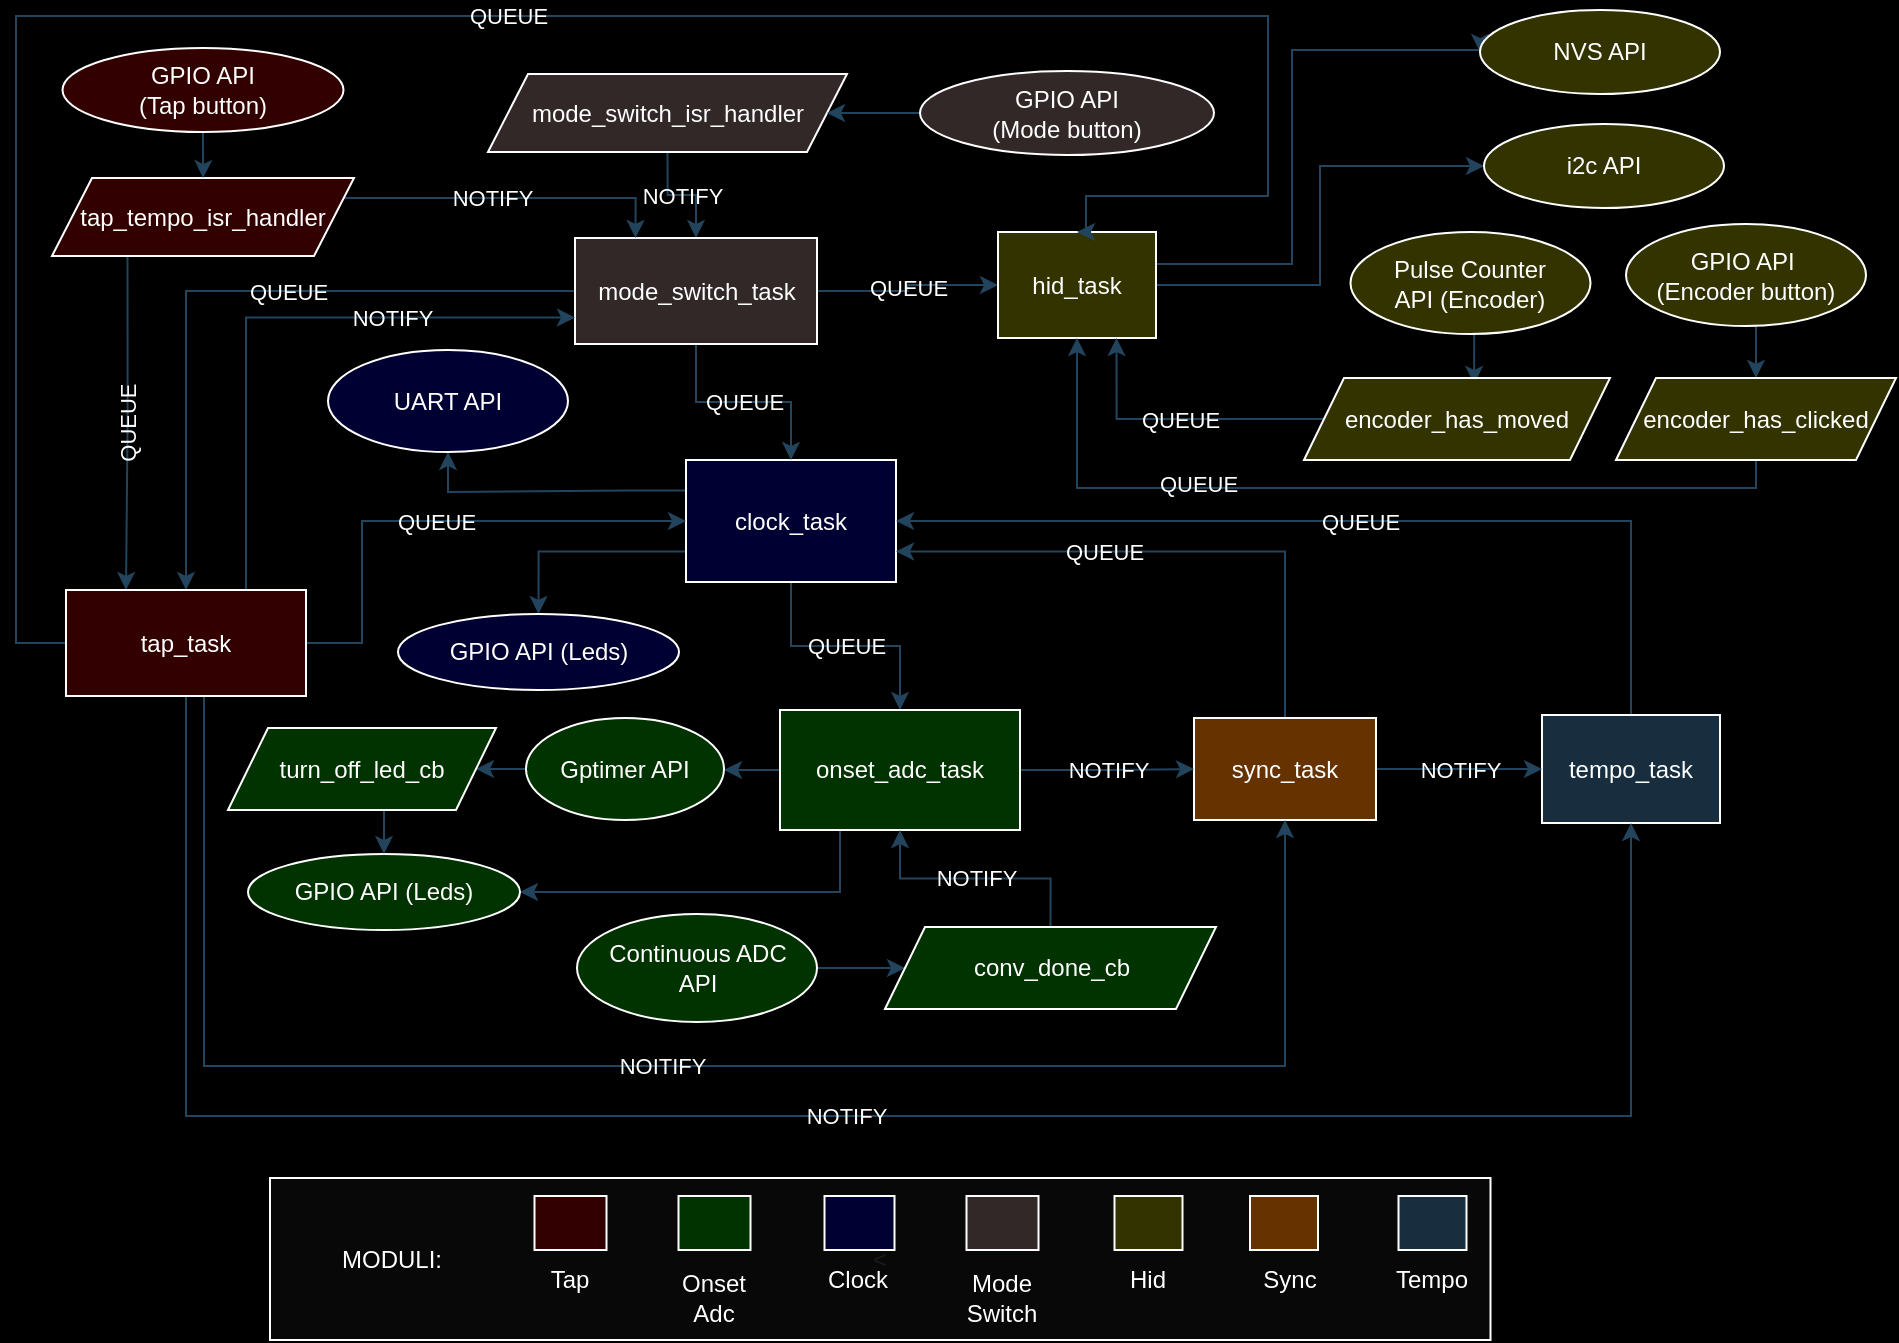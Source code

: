 <mxfile version="21.7.2" type="github">
  <diagram name="Page-1" id="CPWN5bza4g_s-4rd5Nbc">
    <mxGraphModel dx="1498" dy="1018" grid="0" gridSize="9" guides="1" tooltips="1" connect="1" arrows="1" fold="1" page="0" pageScale="1" pageWidth="850" pageHeight="1100" background="#000000" math="0" shadow="0">
      <root>
        <mxCell id="0" />
        <mxCell id="1" parent="0" />
        <mxCell id="bAQgO3kXSDWkhejjoUh2-17" value="&amp;lt;" style="rounded=0;whiteSpace=wrap;html=1;fontColor=#1A1A1A;fillColor=#080808;strokeColor=#FFFFFF;" parent="1" vertex="1">
          <mxGeometry x="44" y="509" width="610.25" height="81" as="geometry" />
        </mxCell>
        <mxCell id="1VQwGabYHdRYnuA2fcr5-16" value="QUEUE" style="edgeStyle=orthogonalEdgeStyle;rounded=0;orthogonalLoop=1;jettySize=auto;html=1;exitX=0.5;exitY=1;exitDx=0;exitDy=0;entryX=0.5;entryY=0;entryDx=0;entryDy=0;labelBackgroundColor=none;fontColor=#FFFFFF;strokeColor=#23445D;" parent="1" source="xJE35Gng4KRntIkckdr7-1" target="xJE35Gng4KRntIkckdr7-5" edge="1">
          <mxGeometry relative="1" as="geometry" />
        </mxCell>
        <mxCell id="1VQwGabYHdRYnuA2fcr5-43" style="edgeStyle=orthogonalEdgeStyle;rounded=0;orthogonalLoop=1;jettySize=auto;html=1;exitX=0;exitY=0.25;exitDx=0;exitDy=0;entryX=0.5;entryY=1;entryDx=0;entryDy=0;labelBackgroundColor=none;fontColor=#FFFFFF;strokeColor=#23445D;" parent="1" source="xJE35Gng4KRntIkckdr7-1" target="1VQwGabYHdRYnuA2fcr5-27" edge="1">
          <mxGeometry relative="1" as="geometry" />
        </mxCell>
        <mxCell id="HniZu6v92CHcr_uCVzVA-16" style="edgeStyle=orthogonalEdgeStyle;rounded=0;orthogonalLoop=1;jettySize=auto;html=1;exitX=0;exitY=0.75;exitDx=0;exitDy=0;entryX=0.5;entryY=0;entryDx=0;entryDy=0;labelBackgroundColor=none;fontColor=#FFFFFF;strokeColor=#23445D;" parent="1" source="xJE35Gng4KRntIkckdr7-1" target="1VQwGabYHdRYnuA2fcr5-17" edge="1">
          <mxGeometry relative="1" as="geometry" />
        </mxCell>
        <mxCell id="xJE35Gng4KRntIkckdr7-1" value="clock_task" style="rounded=0;whiteSpace=wrap;html=1;labelBackgroundColor=none;fontColor=#FFFFFF;fillColor=#000033;strokeColor=#FFFFFF;" parent="1" vertex="1">
          <mxGeometry x="252" y="150" width="105" height="61" as="geometry" />
        </mxCell>
        <mxCell id="xJE35Gng4KRntIkckdr7-19" value="QUEUE" style="edgeStyle=orthogonalEdgeStyle;rounded=0;orthogonalLoop=1;jettySize=auto;html=1;exitX=1;exitY=0.5;exitDx=0;exitDy=0;entryX=0;entryY=0.5;entryDx=0;entryDy=0;labelBackgroundColor=none;fontColor=#FFFFFF;strokeColor=#23445D;" parent="1" source="1VQwGabYHdRYnuA2fcr5-2" target="xJE35Gng4KRntIkckdr7-6" edge="1">
          <mxGeometry relative="1" as="geometry" />
        </mxCell>
        <mxCell id="1VQwGabYHdRYnuA2fcr5-3" value="NOTIFY" style="edgeStyle=orthogonalEdgeStyle;rounded=0;orthogonalLoop=1;jettySize=auto;html=1;exitX=0.5;exitY=1;exitDx=0;exitDy=0;labelBackgroundColor=none;fontColor=#FFFFFF;strokeColor=#23445D;" parent="1" source="xJE35Gng4KRntIkckdr7-2" target="1VQwGabYHdRYnuA2fcr5-2" edge="1">
          <mxGeometry relative="1" as="geometry" />
        </mxCell>
        <mxCell id="xJE35Gng4KRntIkckdr7-2" value="mode_switch_isr_handler" style="shape=parallelogram;perimeter=parallelogramPerimeter;whiteSpace=wrap;html=1;fixedSize=1;labelBackgroundColor=none;fontColor=#FFFFFF;fillColor=#332828;strokeColor=#FFFFFF;rounded=0;" parent="1" vertex="1">
          <mxGeometry x="153" y="-43" width="179.5" height="39" as="geometry" />
        </mxCell>
        <mxCell id="xJE35Gng4KRntIkckdr7-17" value="QUEUE" style="edgeStyle=orthogonalEdgeStyle;rounded=0;orthogonalLoop=1;jettySize=auto;html=1;exitX=0.5;exitY=0;exitDx=0;exitDy=0;entryX=1;entryY=0.5;entryDx=0;entryDy=0;labelBackgroundColor=none;fontColor=#FFFFFF;strokeColor=#23445D;" parent="1" source="xJE35Gng4KRntIkckdr7-3" target="xJE35Gng4KRntIkckdr7-1" edge="1">
          <mxGeometry relative="1" as="geometry" />
        </mxCell>
        <mxCell id="xJE35Gng4KRntIkckdr7-3" value="tempo_task" style="rounded=0;whiteSpace=wrap;html=1;labelBackgroundColor=none;fontColor=#FFFFFF;fillColor=#182E3E;strokeColor=#FFFFFF;" parent="1" vertex="1">
          <mxGeometry x="680" y="277.5" width="89" height="54" as="geometry" />
        </mxCell>
        <mxCell id="xJE35Gng4KRntIkckdr7-16" value="NOTIFY" style="edgeStyle=orthogonalEdgeStyle;rounded=0;orthogonalLoop=1;jettySize=auto;html=1;exitX=1;exitY=0.5;exitDx=0;exitDy=0;entryX=0;entryY=0.5;entryDx=0;entryDy=0;labelBackgroundColor=none;fontColor=#FFFFFF;strokeColor=#23445D;" parent="1" source="xJE35Gng4KRntIkckdr7-4" target="xJE35Gng4KRntIkckdr7-3" edge="1">
          <mxGeometry relative="1" as="geometry" />
        </mxCell>
        <mxCell id="xJE35Gng4KRntIkckdr7-18" value="QUEUE" style="edgeStyle=orthogonalEdgeStyle;rounded=0;orthogonalLoop=1;jettySize=auto;html=1;exitX=0.5;exitY=0;exitDx=0;exitDy=0;entryX=1;entryY=0.75;entryDx=0;entryDy=0;labelBackgroundColor=none;fontColor=#FFFFFF;strokeColor=#23445D;" parent="1" source="xJE35Gng4KRntIkckdr7-4" target="xJE35Gng4KRntIkckdr7-1" edge="1">
          <mxGeometry x="0.251" relative="1" as="geometry">
            <mxPoint as="offset" />
          </mxGeometry>
        </mxCell>
        <mxCell id="xJE35Gng4KRntIkckdr7-4" value="sync_task" style="rounded=0;whiteSpace=wrap;html=1;labelBackgroundColor=none;fillColor=#663300;strokeColor=#FFFFFF;fontColor=#FFFFFF;" parent="1" vertex="1">
          <mxGeometry x="506" y="279" width="91" height="51" as="geometry" />
        </mxCell>
        <mxCell id="xJE35Gng4KRntIkckdr7-31" value="NOTIFY" style="edgeStyle=orthogonalEdgeStyle;rounded=0;orthogonalLoop=1;jettySize=auto;html=1;exitX=1;exitY=0.5;exitDx=0;exitDy=0;entryX=0;entryY=0.5;entryDx=0;entryDy=0;labelBackgroundColor=none;fontColor=#FFFFFF;strokeColor=#23445D;" parent="1" source="xJE35Gng4KRntIkckdr7-5" target="xJE35Gng4KRntIkckdr7-4" edge="1">
          <mxGeometry relative="1" as="geometry" />
        </mxCell>
        <mxCell id="1VQwGabYHdRYnuA2fcr5-34" style="edgeStyle=orthogonalEdgeStyle;rounded=0;orthogonalLoop=1;jettySize=auto;html=1;exitX=0;exitY=0.5;exitDx=0;exitDy=0;entryX=1;entryY=0.5;entryDx=0;entryDy=0;labelBackgroundColor=none;fontColor=#FFFFFF;strokeColor=#23445D;" parent="1" source="xJE35Gng4KRntIkckdr7-5" target="1VQwGabYHdRYnuA2fcr5-20" edge="1">
          <mxGeometry relative="1" as="geometry" />
        </mxCell>
        <mxCell id="1VQwGabYHdRYnuA2fcr5-40" style="edgeStyle=orthogonalEdgeStyle;rounded=0;orthogonalLoop=1;jettySize=auto;html=1;exitX=0.25;exitY=1;exitDx=0;exitDy=0;entryX=1;entryY=0.5;entryDx=0;entryDy=0;labelBackgroundColor=none;fontColor=#FFFFFF;strokeColor=#23445D;" parent="1" source="xJE35Gng4KRntIkckdr7-5" target="1VQwGabYHdRYnuA2fcr5-19" edge="1">
          <mxGeometry relative="1" as="geometry" />
        </mxCell>
        <mxCell id="xJE35Gng4KRntIkckdr7-5" value="onset_adc_task" style="rounded=0;whiteSpace=wrap;html=1;labelBackgroundColor=none;fontColor=#FFFFFF;fillColor=#003300;strokeColor=#FFFFFF;" parent="1" vertex="1">
          <mxGeometry x="299" y="275" width="120" height="60" as="geometry" />
        </mxCell>
        <mxCell id="1VQwGabYHdRYnuA2fcr5-25" style="edgeStyle=orthogonalEdgeStyle;rounded=0;orthogonalLoop=1;jettySize=auto;html=1;exitX=1;exitY=0.5;exitDx=0;exitDy=0;entryX=0;entryY=0.5;entryDx=0;entryDy=0;labelBackgroundColor=none;fontColor=#FFFFFF;strokeColor=#23445D;" parent="1" source="xJE35Gng4KRntIkckdr7-6" target="1VQwGabYHdRYnuA2fcr5-24" edge="1">
          <mxGeometry relative="1" as="geometry" />
        </mxCell>
        <mxCell id="moEbLZlEv98gQyUkoGMg-2" style="edgeStyle=orthogonalEdgeStyle;rounded=0;orthogonalLoop=1;jettySize=auto;html=1;exitX=1;exitY=0.25;exitDx=0;exitDy=0;entryX=0;entryY=0.5;entryDx=0;entryDy=0;labelBackgroundColor=none;fontColor=#FFFFFF;strokeColor=#23445D;" parent="1" source="xJE35Gng4KRntIkckdr7-6" target="moEbLZlEv98gQyUkoGMg-1" edge="1">
          <mxGeometry relative="1" as="geometry">
            <Array as="points">
              <mxPoint x="555" y="52" />
              <mxPoint x="555" y="-55" />
            </Array>
          </mxGeometry>
        </mxCell>
        <mxCell id="xJE35Gng4KRntIkckdr7-6" value="hid_task" style="rounded=0;whiteSpace=wrap;html=1;labelBackgroundColor=none;fontColor=#FFFFFF;fillColor=#333300;strokeColor=#FFFFFF;" parent="1" vertex="1">
          <mxGeometry x="408" y="36" width="79" height="53" as="geometry" />
        </mxCell>
        <mxCell id="88S4lRFHgeVLfDE4VrQQ-7" style="edgeStyle=orthogonalEdgeStyle;rounded=0;orthogonalLoop=1;jettySize=auto;html=1;exitX=0.5;exitY=1;exitDx=0;exitDy=0;entryX=0.556;entryY=0.073;entryDx=0;entryDy=0;entryPerimeter=0;strokeColor=#23445D;labelBackgroundColor=none;fontColor=#FFFFFF;" edge="1" parent="1" source="xJE35Gng4KRntIkckdr7-7" target="xJE35Gng4KRntIkckdr7-10">
          <mxGeometry relative="1" as="geometry" />
        </mxCell>
        <mxCell id="xJE35Gng4KRntIkckdr7-7" value="&lt;div&gt;Pulse Counter&lt;/div&gt;&lt;div&gt;API (Encoder)&lt;br&gt;&lt;/div&gt;" style="ellipse;whiteSpace=wrap;html=1;labelBackgroundColor=none;fontColor=#FFFFFF;fillColor=#333300;strokeColor=#FFFFFF;" parent="1" vertex="1">
          <mxGeometry x="584.25" y="36" width="120" height="51" as="geometry" />
        </mxCell>
        <mxCell id="xJE35Gng4KRntIkckdr7-34" style="edgeStyle=orthogonalEdgeStyle;rounded=0;orthogonalLoop=1;jettySize=auto;html=1;exitX=1;exitY=0.5;exitDx=0;exitDy=0;entryX=0;entryY=0.5;entryDx=0;entryDy=0;labelBackgroundColor=none;fontColor=#FFFFFF;strokeColor=#23445D;" parent="1" source="xJE35Gng4KRntIkckdr7-8" target="xJE35Gng4KRntIkckdr7-12" edge="1">
          <mxGeometry relative="1" as="geometry" />
        </mxCell>
        <mxCell id="xJE35Gng4KRntIkckdr7-8" value="&lt;div&gt;Continuous ADC&lt;/div&gt;&lt;div&gt;API&lt;br&gt;&lt;/div&gt;" style="ellipse;whiteSpace=wrap;html=1;labelBackgroundColor=none;fontColor=#FFFFFF;fillColor=#003300;strokeColor=#FFFFFF;" parent="1" vertex="1">
          <mxGeometry x="197.5" y="377" width="120" height="54" as="geometry" />
        </mxCell>
        <mxCell id="88S4lRFHgeVLfDE4VrQQ-10" value="QUEUE" style="edgeStyle=orthogonalEdgeStyle;rounded=0;orthogonalLoop=1;jettySize=auto;html=1;exitX=0;exitY=0.5;exitDx=0;exitDy=0;entryX=0.75;entryY=1;entryDx=0;entryDy=0;strokeColor=#23445D;labelBackgroundColor=none;fontColor=#FFFFFF;" edge="1" parent="1" source="xJE35Gng4KRntIkckdr7-10" target="xJE35Gng4KRntIkckdr7-6">
          <mxGeometry relative="1" as="geometry" />
        </mxCell>
        <mxCell id="xJE35Gng4KRntIkckdr7-10" value="encoder_has_moved" style="shape=parallelogram;perimeter=parallelogramPerimeter;whiteSpace=wrap;html=1;fixedSize=1;labelBackgroundColor=none;fontColor=#FFFFFF;fillColor=#333300;strokeColor=#FFFFFF;" parent="1" vertex="1">
          <mxGeometry x="561" y="109" width="153" height="41" as="geometry" />
        </mxCell>
        <mxCell id="xJE35Gng4KRntIkckdr7-27" value="NOTIFY" style="edgeStyle=orthogonalEdgeStyle;rounded=0;orthogonalLoop=1;jettySize=auto;html=1;exitX=0.5;exitY=0;exitDx=0;exitDy=0;entryX=0.5;entryY=1;entryDx=0;entryDy=0;labelBackgroundColor=none;fontColor=#FFFFFF;strokeColor=#23445D;" parent="1" source="xJE35Gng4KRntIkckdr7-12" target="xJE35Gng4KRntIkckdr7-5" edge="1">
          <mxGeometry relative="1" as="geometry" />
        </mxCell>
        <mxCell id="xJE35Gng4KRntIkckdr7-12" value="conv_done_cb" style="shape=parallelogram;perimeter=parallelogramPerimeter;whiteSpace=wrap;html=1;fixedSize=1;labelBackgroundColor=none;fontColor=#FFFFFF;fillColor=#003300;strokeColor=#FFFFFF;" parent="1" vertex="1">
          <mxGeometry x="351.5" y="383.5" width="165.5" height="41" as="geometry" />
        </mxCell>
        <mxCell id="1VQwGabYHdRYnuA2fcr5-50" value="QUEUE" style="edgeStyle=orthogonalEdgeStyle;rounded=0;orthogonalLoop=1;jettySize=auto;html=1;exitX=0;exitY=0.5;exitDx=0;exitDy=0;labelBackgroundColor=none;fontColor=#FFFFFF;strokeColor=#23445D;" parent="1" source="1VQwGabYHdRYnuA2fcr5-2" target="1VQwGabYHdRYnuA2fcr5-1" edge="1">
          <mxGeometry x="-0.166" relative="1" as="geometry">
            <mxPoint as="offset" />
          </mxGeometry>
        </mxCell>
        <mxCell id="HniZu6v92CHcr_uCVzVA-15" value="QUEUE" style="edgeStyle=orthogonalEdgeStyle;rounded=0;orthogonalLoop=1;jettySize=auto;html=1;exitX=0.5;exitY=1;exitDx=0;exitDy=0;labelBackgroundColor=none;fontColor=#FFFFFF;strokeColor=#23445D;" parent="1" source="1VQwGabYHdRYnuA2fcr5-2" target="xJE35Gng4KRntIkckdr7-1" edge="1">
          <mxGeometry relative="1" as="geometry" />
        </mxCell>
        <mxCell id="1VQwGabYHdRYnuA2fcr5-2" value="mode_switch_task" style="rounded=0;whiteSpace=wrap;html=1;labelBackgroundColor=none;fontColor=#FFFFFF;fillColor=#332828;strokeColor=#FFFFFF;" parent="1" vertex="1">
          <mxGeometry x="196.5" y="39" width="121" height="53" as="geometry" />
        </mxCell>
        <mxCell id="1VQwGabYHdRYnuA2fcr5-9" style="edgeStyle=orthogonalEdgeStyle;rounded=0;orthogonalLoop=1;jettySize=auto;html=1;entryX=1;entryY=0.5;entryDx=0;entryDy=0;labelBackgroundColor=none;fontColor=#FFFFFF;strokeColor=#23445D;" parent="1" source="1VQwGabYHdRYnuA2fcr5-8" target="xJE35Gng4KRntIkckdr7-2" edge="1">
          <mxGeometry relative="1" as="geometry" />
        </mxCell>
        <mxCell id="1VQwGabYHdRYnuA2fcr5-8" value="&lt;div&gt;GPIO API&lt;/div&gt;&lt;div&gt;(Mode button)&lt;br&gt;&lt;/div&gt;" style="ellipse;whiteSpace=wrap;html=1;labelBackgroundColor=none;fontColor=#FFFFFF;fillColor=#332828;strokeColor=#FFFFFF;" parent="1" vertex="1">
          <mxGeometry x="369" y="-44.5" width="147" height="42" as="geometry" />
        </mxCell>
        <mxCell id="1VQwGabYHdRYnuA2fcr5-47" value="NOTIFY" style="edgeStyle=orthogonalEdgeStyle;rounded=0;orthogonalLoop=1;jettySize=auto;html=1;exitX=1;exitY=0.5;exitDx=0;exitDy=0;entryX=0.25;entryY=0;entryDx=0;entryDy=0;labelBackgroundColor=none;fontColor=#FFFFFF;strokeColor=#23445D;" parent="1" source="1VQwGabYHdRYnuA2fcr5-12" target="1VQwGabYHdRYnuA2fcr5-2" edge="1">
          <mxGeometry relative="1" as="geometry">
            <Array as="points">
              <mxPoint x="74" y="19" />
              <mxPoint x="227" y="19" />
            </Array>
          </mxGeometry>
        </mxCell>
        <mxCell id="1VQwGabYHdRYnuA2fcr5-53" value="QUEUE" style="edgeStyle=orthogonalEdgeStyle;rounded=0;orthogonalLoop=1;jettySize=auto;html=1;exitX=0.25;exitY=1;exitDx=0;exitDy=0;entryX=0.25;entryY=0;entryDx=0;entryDy=0;horizontal=0;labelBackgroundColor=none;fontColor=#FFFFFF;strokeColor=#23445D;" parent="1" source="1VQwGabYHdRYnuA2fcr5-12" target="1VQwGabYHdRYnuA2fcr5-1" edge="1">
          <mxGeometry relative="1" as="geometry" />
        </mxCell>
        <mxCell id="1VQwGabYHdRYnuA2fcr5-12" value="tap_tempo_isr_handler" style="shape=parallelogram;perimeter=parallelogramPerimeter;whiteSpace=wrap;html=1;fixedSize=1;labelBackgroundColor=none;fontColor=#FFFFFF;fillColor=#330000;strokeColor=#FFFFFF;" parent="1" vertex="1">
          <mxGeometry x="-65" y="9" width="151" height="39" as="geometry" />
        </mxCell>
        <mxCell id="1VQwGabYHdRYnuA2fcr5-15" style="edgeStyle=orthogonalEdgeStyle;rounded=0;orthogonalLoop=1;jettySize=auto;html=1;entryX=0.5;entryY=0;entryDx=0;entryDy=0;labelBackgroundColor=none;fontColor=#FFFFFF;strokeColor=#23445D;" parent="1" source="1VQwGabYHdRYnuA2fcr5-14" target="1VQwGabYHdRYnuA2fcr5-12" edge="1">
          <mxGeometry relative="1" as="geometry" />
        </mxCell>
        <mxCell id="1VQwGabYHdRYnuA2fcr5-14" value="&lt;div&gt;GPIO API&lt;/div&gt;&lt;div&gt;(Tap button)&lt;br&gt;&lt;/div&gt;" style="ellipse;whiteSpace=wrap;html=1;labelBackgroundColor=none;fontColor=#FFFFFF;fillColor=#330000;strokeColor=#FFFFFF;" parent="1" vertex="1">
          <mxGeometry x="-59.75" y="-56" width="140.5" height="42" as="geometry" />
        </mxCell>
        <mxCell id="1VQwGabYHdRYnuA2fcr5-17" value="GPIO API (Leds)" style="ellipse;whiteSpace=wrap;html=1;labelBackgroundColor=none;fontColor=#FFFFFF;fillColor=#000033;strokeColor=#FFFFFF;" parent="1" vertex="1">
          <mxGeometry x="108" y="227" width="140.5" height="38" as="geometry" />
        </mxCell>
        <mxCell id="1VQwGabYHdRYnuA2fcr5-19" value="GPIO API (Leds)" style="ellipse;whiteSpace=wrap;html=1;labelBackgroundColor=none;fontColor=#FFFFFF;fillColor=#003300;strokeColor=#FFFFFF;" parent="1" vertex="1">
          <mxGeometry x="33" y="347" width="136" height="38" as="geometry" />
        </mxCell>
        <mxCell id="1VQwGabYHdRYnuA2fcr5-32" style="edgeStyle=orthogonalEdgeStyle;rounded=0;orthogonalLoop=1;jettySize=auto;html=1;exitX=0;exitY=0.5;exitDx=0;exitDy=0;entryX=1;entryY=0.5;entryDx=0;entryDy=0;labelBackgroundColor=none;fontColor=#FFFFFF;strokeColor=#23445D;" parent="1" source="1VQwGabYHdRYnuA2fcr5-20" target="1VQwGabYHdRYnuA2fcr5-21" edge="1">
          <mxGeometry relative="1" as="geometry" />
        </mxCell>
        <mxCell id="1VQwGabYHdRYnuA2fcr5-20" value="Gptimer API" style="ellipse;whiteSpace=wrap;html=1;labelBackgroundColor=none;fontColor=#FFFFFF;fillColor=#003300;strokeColor=#FFFFFF;" parent="1" vertex="1">
          <mxGeometry x="172" y="279" width="99" height="51" as="geometry" />
        </mxCell>
        <mxCell id="1VQwGabYHdRYnuA2fcr5-33" style="edgeStyle=orthogonalEdgeStyle;rounded=0;orthogonalLoop=1;jettySize=auto;html=1;exitX=0.5;exitY=1;exitDx=0;exitDy=0;entryX=0.5;entryY=0;entryDx=0;entryDy=0;labelBackgroundColor=none;fontColor=#FFFFFF;strokeColor=#23445D;" parent="1" source="1VQwGabYHdRYnuA2fcr5-21" target="1VQwGabYHdRYnuA2fcr5-19" edge="1">
          <mxGeometry relative="1" as="geometry" />
        </mxCell>
        <mxCell id="1VQwGabYHdRYnuA2fcr5-21" value="turn_off_led_cb" style="shape=parallelogram;perimeter=parallelogramPerimeter;whiteSpace=wrap;html=1;fixedSize=1;labelBackgroundColor=none;fontColor=#FFFFFF;fillColor=#003300;strokeColor=#FFFFFF;" parent="1" vertex="1">
          <mxGeometry x="23" y="284" width="134" height="41" as="geometry" />
        </mxCell>
        <mxCell id="1VQwGabYHdRYnuA2fcr5-24" value="i2c API" style="ellipse;whiteSpace=wrap;html=1;labelBackgroundColor=none;fontColor=#FFFFFF;fillColor=#333300;strokeColor=#FFFFFF;" parent="1" vertex="1">
          <mxGeometry x="651" y="-18" width="120" height="42" as="geometry" />
        </mxCell>
        <mxCell id="1VQwGabYHdRYnuA2fcr5-37" value="NOITIFY" style="edgeStyle=orthogonalEdgeStyle;rounded=0;orthogonalLoop=1;jettySize=auto;html=1;exitX=0.75;exitY=1;exitDx=0;exitDy=0;entryX=0.5;entryY=1;entryDx=0;entryDy=0;labelBackgroundColor=none;fontColor=#FFFFFF;strokeColor=#23445D;" parent="1" source="1VQwGabYHdRYnuA2fcr5-1" target="xJE35Gng4KRntIkckdr7-4" edge="1">
          <mxGeometry relative="1" as="geometry">
            <Array as="points">
              <mxPoint x="11" y="268" />
              <mxPoint x="11" y="453" />
              <mxPoint x="552" y="453" />
            </Array>
          </mxGeometry>
        </mxCell>
        <mxCell id="1VQwGabYHdRYnuA2fcr5-38" value="NOTIFY" style="edgeStyle=orthogonalEdgeStyle;rounded=0;orthogonalLoop=1;jettySize=auto;html=1;exitX=0.5;exitY=1;exitDx=0;exitDy=0;entryX=0.5;entryY=1;entryDx=0;entryDy=0;labelBackgroundColor=none;fontColor=#FFFFFF;strokeColor=#23445D;" parent="1" source="1VQwGabYHdRYnuA2fcr5-1" target="xJE35Gng4KRntIkckdr7-3" edge="1">
          <mxGeometry relative="1" as="geometry">
            <Array as="points">
              <mxPoint x="2" y="478" />
              <mxPoint x="724" y="478" />
            </Array>
          </mxGeometry>
        </mxCell>
        <mxCell id="1VQwGabYHdRYnuA2fcr5-46" value="&lt;div&gt;QUEUE&lt;/div&gt;" style="edgeStyle=orthogonalEdgeStyle;rounded=0;orthogonalLoop=1;jettySize=auto;html=1;exitX=0;exitY=0.5;exitDx=0;exitDy=0;entryX=0.5;entryY=0;entryDx=0;entryDy=0;labelBackgroundColor=none;fontColor=#FFFFFF;strokeColor=#23445D;" parent="1" source="1VQwGabYHdRYnuA2fcr5-1" target="xJE35Gng4KRntIkckdr7-6" edge="1">
          <mxGeometry relative="1" as="geometry">
            <Array as="points">
              <mxPoint x="-83" y="242" />
              <mxPoint x="-83" y="-72" />
              <mxPoint x="543" y="-72" />
              <mxPoint x="543" y="18" />
              <mxPoint x="452" y="18" />
            </Array>
          </mxGeometry>
        </mxCell>
        <mxCell id="HniZu6v92CHcr_uCVzVA-10" value="NOTIFY" style="edgeStyle=orthogonalEdgeStyle;rounded=0;orthogonalLoop=1;jettySize=auto;html=1;exitX=0.75;exitY=0;exitDx=0;exitDy=0;entryX=0;entryY=0.75;entryDx=0;entryDy=0;labelBackgroundColor=none;fontColor=#FFFFFF;strokeColor=#23445D;" parent="1" source="1VQwGabYHdRYnuA2fcr5-1" target="1VQwGabYHdRYnuA2fcr5-2" edge="1">
          <mxGeometry x="0.391" relative="1" as="geometry">
            <mxPoint as="offset" />
          </mxGeometry>
        </mxCell>
        <mxCell id="HniZu6v92CHcr_uCVzVA-14" value="QUEUE" style="edgeStyle=orthogonalEdgeStyle;rounded=0;orthogonalLoop=1;jettySize=auto;html=1;exitX=1;exitY=0.5;exitDx=0;exitDy=0;entryX=0;entryY=0.5;entryDx=0;entryDy=0;labelBackgroundColor=none;fontColor=#FFFFFF;strokeColor=#23445D;" parent="1" source="1VQwGabYHdRYnuA2fcr5-1" target="xJE35Gng4KRntIkckdr7-1" edge="1">
          <mxGeometry relative="1" as="geometry">
            <Array as="points">
              <mxPoint x="90" y="241" />
              <mxPoint x="90" y="181" />
            </Array>
          </mxGeometry>
        </mxCell>
        <mxCell id="1VQwGabYHdRYnuA2fcr5-1" value="tap_task" style="rounded=0;whiteSpace=wrap;html=1;labelBackgroundColor=none;fontColor=#FFFFFF;fillColor=#330000;strokeColor=#FFFFFF;" parent="1" vertex="1">
          <mxGeometry x="-58" y="215" width="120" height="53" as="geometry" />
        </mxCell>
        <mxCell id="1VQwGabYHdRYnuA2fcr5-27" value="UART API" style="ellipse;whiteSpace=wrap;html=1;labelBackgroundColor=none;fontColor=#FFFFFF;fillColor=#000033;strokeColor=#FFFFFF;" parent="1" vertex="1">
          <mxGeometry x="73" y="95" width="120" height="51" as="geometry" />
        </mxCell>
        <mxCell id="moEbLZlEv98gQyUkoGMg-1" value="NVS API" style="ellipse;whiteSpace=wrap;html=1;labelBackgroundColor=none;fontColor=#FFFFFF;fillColor=#333300;strokeColor=#FFFFFF;" parent="1" vertex="1">
          <mxGeometry x="649" y="-75" width="120" height="42" as="geometry" />
        </mxCell>
        <mxCell id="88S4lRFHgeVLfDE4VrQQ-6" style="edgeStyle=orthogonalEdgeStyle;rounded=0;orthogonalLoop=1;jettySize=auto;html=1;exitX=0.5;exitY=1;exitDx=0;exitDy=0;entryX=0.5;entryY=0;entryDx=0;entryDy=0;strokeColor=#23445D;labelBackgroundColor=none;fontColor=#FFFFFF;" edge="1" parent="1" source="HniZu6v92CHcr_uCVzVA-5" target="88S4lRFHgeVLfDE4VrQQ-5">
          <mxGeometry relative="1" as="geometry" />
        </mxCell>
        <mxCell id="HniZu6v92CHcr_uCVzVA-5" value="&lt;div&gt;GPIO API&amp;nbsp;&lt;/div&gt;&lt;div&gt;(Encoder button)&lt;/div&gt;" style="ellipse;whiteSpace=wrap;html=1;labelBackgroundColor=none;fontColor=#FFFFFF;fillColor=#333300;strokeColor=#FFFFFF;" parent="1" vertex="1">
          <mxGeometry x="722" y="32" width="120" height="51" as="geometry" />
        </mxCell>
        <mxCell id="bAQgO3kXSDWkhejjoUh2-1" value="" style="rounded=0;whiteSpace=wrap;html=1;labelBackgroundColor=none;fontColor=#FFFFFF;fillColor=#330000;strokeColor=#FFFFFF;" parent="1" vertex="1">
          <mxGeometry x="176.25" y="518" width="36" height="27" as="geometry" />
        </mxCell>
        <mxCell id="bAQgO3kXSDWkhejjoUh2-2" value="" style="rounded=0;whiteSpace=wrap;html=1;labelBackgroundColor=none;fontColor=#FFFFFF;fillColor=#003300;strokeColor=#FFFFFF;" parent="1" vertex="1">
          <mxGeometry x="248.25" y="518" width="36" height="27" as="geometry" />
        </mxCell>
        <mxCell id="bAQgO3kXSDWkhejjoUh2-3" value="" style="rounded=0;whiteSpace=wrap;html=1;labelBackgroundColor=none;fontColor=#FFFFFF;fillColor=#000033;strokeColor=#FFFFFF;" parent="1" vertex="1">
          <mxGeometry x="321.25" y="518" width="35" height="27" as="geometry" />
        </mxCell>
        <mxCell id="bAQgO3kXSDWkhejjoUh2-4" value="" style="rounded=0;whiteSpace=wrap;html=1;labelBackgroundColor=none;fontColor=#FFFFFF;fillColor=#332828;strokeColor=#FFFFFF;" parent="1" vertex="1">
          <mxGeometry x="392.25" y="518" width="36" height="27" as="geometry" />
        </mxCell>
        <mxCell id="bAQgO3kXSDWkhejjoUh2-5" value="" style="rounded=0;whiteSpace=wrap;html=1;labelBackgroundColor=none;fontColor=#FFFFFF;fillColor=#333300;strokeColor=#FFFFFF;" parent="1" vertex="1">
          <mxGeometry x="466.25" y="518" width="34" height="27" as="geometry" />
        </mxCell>
        <mxCell id="bAQgO3kXSDWkhejjoUh2-7" value="" style="rounded=0;whiteSpace=wrap;html=1;labelBackgroundColor=none;fontColor=#FFFFFF;fillColor=#182E3E;strokeColor=#FFFFFF;" parent="1" vertex="1">
          <mxGeometry x="608.25" y="518" width="34" height="27" as="geometry" />
        </mxCell>
        <mxCell id="bAQgO3kXSDWkhejjoUh2-10" value="Tap" style="text;html=1;strokeColor=none;fillColor=none;align=center;verticalAlign=middle;whiteSpace=wrap;rounded=0;fontColor=#FFFFFF;" parent="1" vertex="1">
          <mxGeometry x="164.25" y="545" width="60" height="30" as="geometry" />
        </mxCell>
        <mxCell id="bAQgO3kXSDWkhejjoUh2-11" value="&lt;div&gt;Onset&lt;/div&gt;&lt;div&gt;Adc&lt;br&gt;&lt;/div&gt;" style="text;html=1;strokeColor=none;fillColor=none;align=center;verticalAlign=middle;whiteSpace=wrap;rounded=0;fontColor=#FFFFFF;" parent="1" vertex="1">
          <mxGeometry x="236.25" y="554" width="60" height="30" as="geometry" />
        </mxCell>
        <mxCell id="bAQgO3kXSDWkhejjoUh2-12" value="Clock" style="text;html=1;strokeColor=none;fillColor=none;align=center;verticalAlign=middle;whiteSpace=wrap;rounded=0;fontColor=#FFFFFF;" parent="1" vertex="1">
          <mxGeometry x="308.25" y="545" width="60" height="30" as="geometry" />
        </mxCell>
        <mxCell id="bAQgO3kXSDWkhejjoUh2-13" value="&lt;div&gt;Mode&lt;/div&gt;&lt;div&gt;Switch&lt;br&gt;&lt;/div&gt;" style="text;html=1;strokeColor=none;fillColor=none;align=center;verticalAlign=middle;whiteSpace=wrap;rounded=0;fontColor=#FFFFFF;" parent="1" vertex="1">
          <mxGeometry x="380.25" y="554" width="60" height="30" as="geometry" />
        </mxCell>
        <mxCell id="bAQgO3kXSDWkhejjoUh2-14" value="Hid" style="text;html=1;strokeColor=none;fillColor=none;align=center;verticalAlign=middle;whiteSpace=wrap;rounded=0;fontColor=#FFFFFF;" parent="1" vertex="1">
          <mxGeometry x="453.25" y="545" width="60" height="30" as="geometry" />
        </mxCell>
        <mxCell id="bAQgO3kXSDWkhejjoUh2-15" value="Sync" style="text;html=1;strokeColor=none;fillColor=none;align=center;verticalAlign=middle;whiteSpace=wrap;rounded=0;fontColor=#FFFFFF;" parent="1" vertex="1">
          <mxGeometry x="524.25" y="545" width="60" height="30" as="geometry" />
        </mxCell>
        <mxCell id="bAQgO3kXSDWkhejjoUh2-16" value="Tempo" style="text;html=1;strokeColor=none;fillColor=none;align=center;verticalAlign=middle;whiteSpace=wrap;rounded=0;fontColor=#FFFFFF;" parent="1" vertex="1">
          <mxGeometry x="595.25" y="545" width="60" height="30" as="geometry" />
        </mxCell>
        <mxCell id="88S4lRFHgeVLfDE4VrQQ-3" value="" style="rounded=0;whiteSpace=wrap;html=1;labelBackgroundColor=none;fontColor=#FFFFFF;fillColor=#663300;strokeColor=#FFFFFF;" vertex="1" parent="1">
          <mxGeometry x="534" y="518" width="34" height="27" as="geometry" />
        </mxCell>
        <mxCell id="88S4lRFHgeVLfDE4VrQQ-4" value="MODULI:" style="text;html=1;strokeColor=none;fillColor=none;align=center;verticalAlign=middle;whiteSpace=wrap;rounded=0;fontColor=#FFFFFF;" vertex="1" parent="1">
          <mxGeometry x="75" y="534.5" width="60" height="30" as="geometry" />
        </mxCell>
        <mxCell id="88S4lRFHgeVLfDE4VrQQ-8" value="QUEUE" style="edgeStyle=orthogonalEdgeStyle;rounded=0;orthogonalLoop=1;jettySize=auto;html=1;exitX=0.5;exitY=1;exitDx=0;exitDy=0;entryX=0.5;entryY=1;entryDx=0;entryDy=0;strokeColor=#23445D;labelBackgroundColor=none;fontColor=#FFFFFF;" edge="1" parent="1" source="88S4lRFHgeVLfDE4VrQQ-5" target="xJE35Gng4KRntIkckdr7-6">
          <mxGeometry x="0.371" y="-2" relative="1" as="geometry">
            <Array as="points">
              <mxPoint x="787" y="164" />
              <mxPoint x="448" y="164" />
            </Array>
            <mxPoint as="offset" />
          </mxGeometry>
        </mxCell>
        <mxCell id="88S4lRFHgeVLfDE4VrQQ-5" value="encoder_has_clicked" style="shape=parallelogram;perimeter=parallelogramPerimeter;whiteSpace=wrap;html=1;fixedSize=1;labelBackgroundColor=none;fontColor=#FFFFFF;fillColor=#333300;strokeColor=#FFFFFF;" vertex="1" parent="1">
          <mxGeometry x="717" y="109" width="140" height="41" as="geometry" />
        </mxCell>
      </root>
    </mxGraphModel>
  </diagram>
</mxfile>
